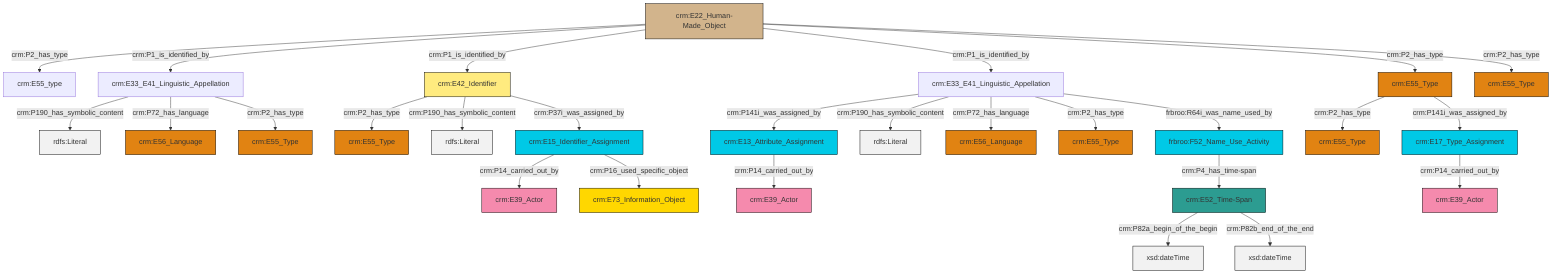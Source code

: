 graph TD
classDef Literal fill:#f2f2f2,stroke:#000000;
classDef CRM_Entity fill:#FFFFFF,stroke:#000000;
classDef Temporal_Entity fill:#00C9E6, stroke:#000000;
classDef Type fill:#E18312, stroke:#000000;
classDef Time-Span fill:#2C9C91, stroke:#000000;
classDef Appellation fill:#FFEB7F, stroke:#000000;
classDef Place fill:#008836, stroke:#000000;
classDef Persistent_Item fill:#B266B2, stroke:#000000;
classDef Conceptual_Object fill:#FFD700, stroke:#000000;
classDef Physical_Thing fill:#D2B48C, stroke:#000000;
classDef Actor fill:#f58aad, stroke:#000000;
classDef PC_Classes fill:#4ce600, stroke:#000000;
classDef Multi fill:#cccccc,stroke:#000000;

0["crm:E22_Human-Made_Object"]:::Physical_Thing -->|crm:P2_has_type| 1["crm:E55_type"]:::Default
0["crm:E22_Human-Made_Object"]:::Physical_Thing -->|crm:P1_is_identified_by| 4["crm:E33_E41_Linguistic_Appellation"]:::Default
18["crm:E52_Time-Span"]:::Time-Span -->|crm:P82a_begin_of_the_begin| 19[xsd:dateTime]:::Literal
2["crm:E33_E41_Linguistic_Appellation"]:::Default -->|crm:P141i_was_assigned_by| 16["crm:E13_Attribute_Assignment"]:::Temporal_Entity
16["crm:E13_Attribute_Assignment"]:::Temporal_Entity -->|crm:P14_carried_out_by| 20["crm:E39_Actor"]:::Actor
21["crm:E15_Identifier_Assignment"]:::Temporal_Entity -->|crm:P14_carried_out_by| 22["crm:E39_Actor"]:::Actor
0["crm:E22_Human-Made_Object"]:::Physical_Thing -->|crm:P1_is_identified_by| 7["crm:E42_Identifier"]:::Appellation
2["crm:E33_E41_Linguistic_Appellation"]:::Default -->|crm:P190_has_symbolic_content| 23[rdfs:Literal]:::Literal
24["frbroo:F52_Name_Use_Activity"]:::Temporal_Entity -->|crm:P4_has_time-span| 18["crm:E52_Time-Span"]:::Time-Span
4["crm:E33_E41_Linguistic_Appellation"]:::Default -->|crm:P190_has_symbolic_content| 26[rdfs:Literal]:::Literal
2["crm:E33_E41_Linguistic_Appellation"]:::Default -->|crm:P72_has_language| 28["crm:E56_Language"]:::Type
0["crm:E22_Human-Made_Object"]:::Physical_Thing -->|crm:P1_is_identified_by| 2["crm:E33_E41_Linguistic_Appellation"]:::Default
7["crm:E42_Identifier"]:::Appellation -->|crm:P2_has_type| 31["crm:E55_Type"]:::Type
5["crm:E55_Type"]:::Type -->|crm:P2_has_type| 34["crm:E55_Type"]:::Type
4["crm:E33_E41_Linguistic_Appellation"]:::Default -->|crm:P72_has_language| 35["crm:E56_Language"]:::Type
7["crm:E42_Identifier"]:::Appellation -->|crm:P190_has_symbolic_content| 36[rdfs:Literal]:::Literal
21["crm:E15_Identifier_Assignment"]:::Temporal_Entity -->|crm:P16_used_specific_object| 13["crm:E73_Information_Object"]:::Conceptual_Object
40["crm:E17_Type_Assignment"]:::Temporal_Entity -->|crm:P14_carried_out_by| 44["crm:E39_Actor"]:::Actor
4["crm:E33_E41_Linguistic_Appellation"]:::Default -->|crm:P2_has_type| 11["crm:E55_Type"]:::Type
2["crm:E33_E41_Linguistic_Appellation"]:::Default -->|crm:P2_has_type| 9["crm:E55_Type"]:::Type
18["crm:E52_Time-Span"]:::Time-Span -->|crm:P82b_end_of_the_end| 48[xsd:dateTime]:::Literal
0["crm:E22_Human-Made_Object"]:::Physical_Thing -->|crm:P2_has_type| 5["crm:E55_Type"]:::Type
7["crm:E42_Identifier"]:::Appellation -->|crm:P37i_was_assigned_by| 21["crm:E15_Identifier_Assignment"]:::Temporal_Entity
2["crm:E33_E41_Linguistic_Appellation"]:::Default -->|frbroo:R64i_was_name_used_by| 24["frbroo:F52_Name_Use_Activity"]:::Temporal_Entity
0["crm:E22_Human-Made_Object"]:::Physical_Thing -->|crm:P2_has_type| 45["crm:E55_Type"]:::Type
5["crm:E55_Type"]:::Type -->|crm:P141i_was_assigned_by| 40["crm:E17_Type_Assignment"]:::Temporal_Entity